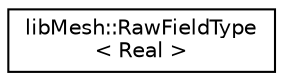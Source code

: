 digraph "Graphical Class Hierarchy"
{
  edge [fontname="Helvetica",fontsize="10",labelfontname="Helvetica",labelfontsize="10"];
  node [fontname="Helvetica",fontsize="10",shape=record];
  rankdir="LR";
  Node1 [label="libMesh::RawFieldType\l\< Real \>",height=0.2,width=0.4,color="black", fillcolor="white", style="filled",URL="$structlibMesh_1_1RawFieldType_3_01Real_01_4.html"];
}
